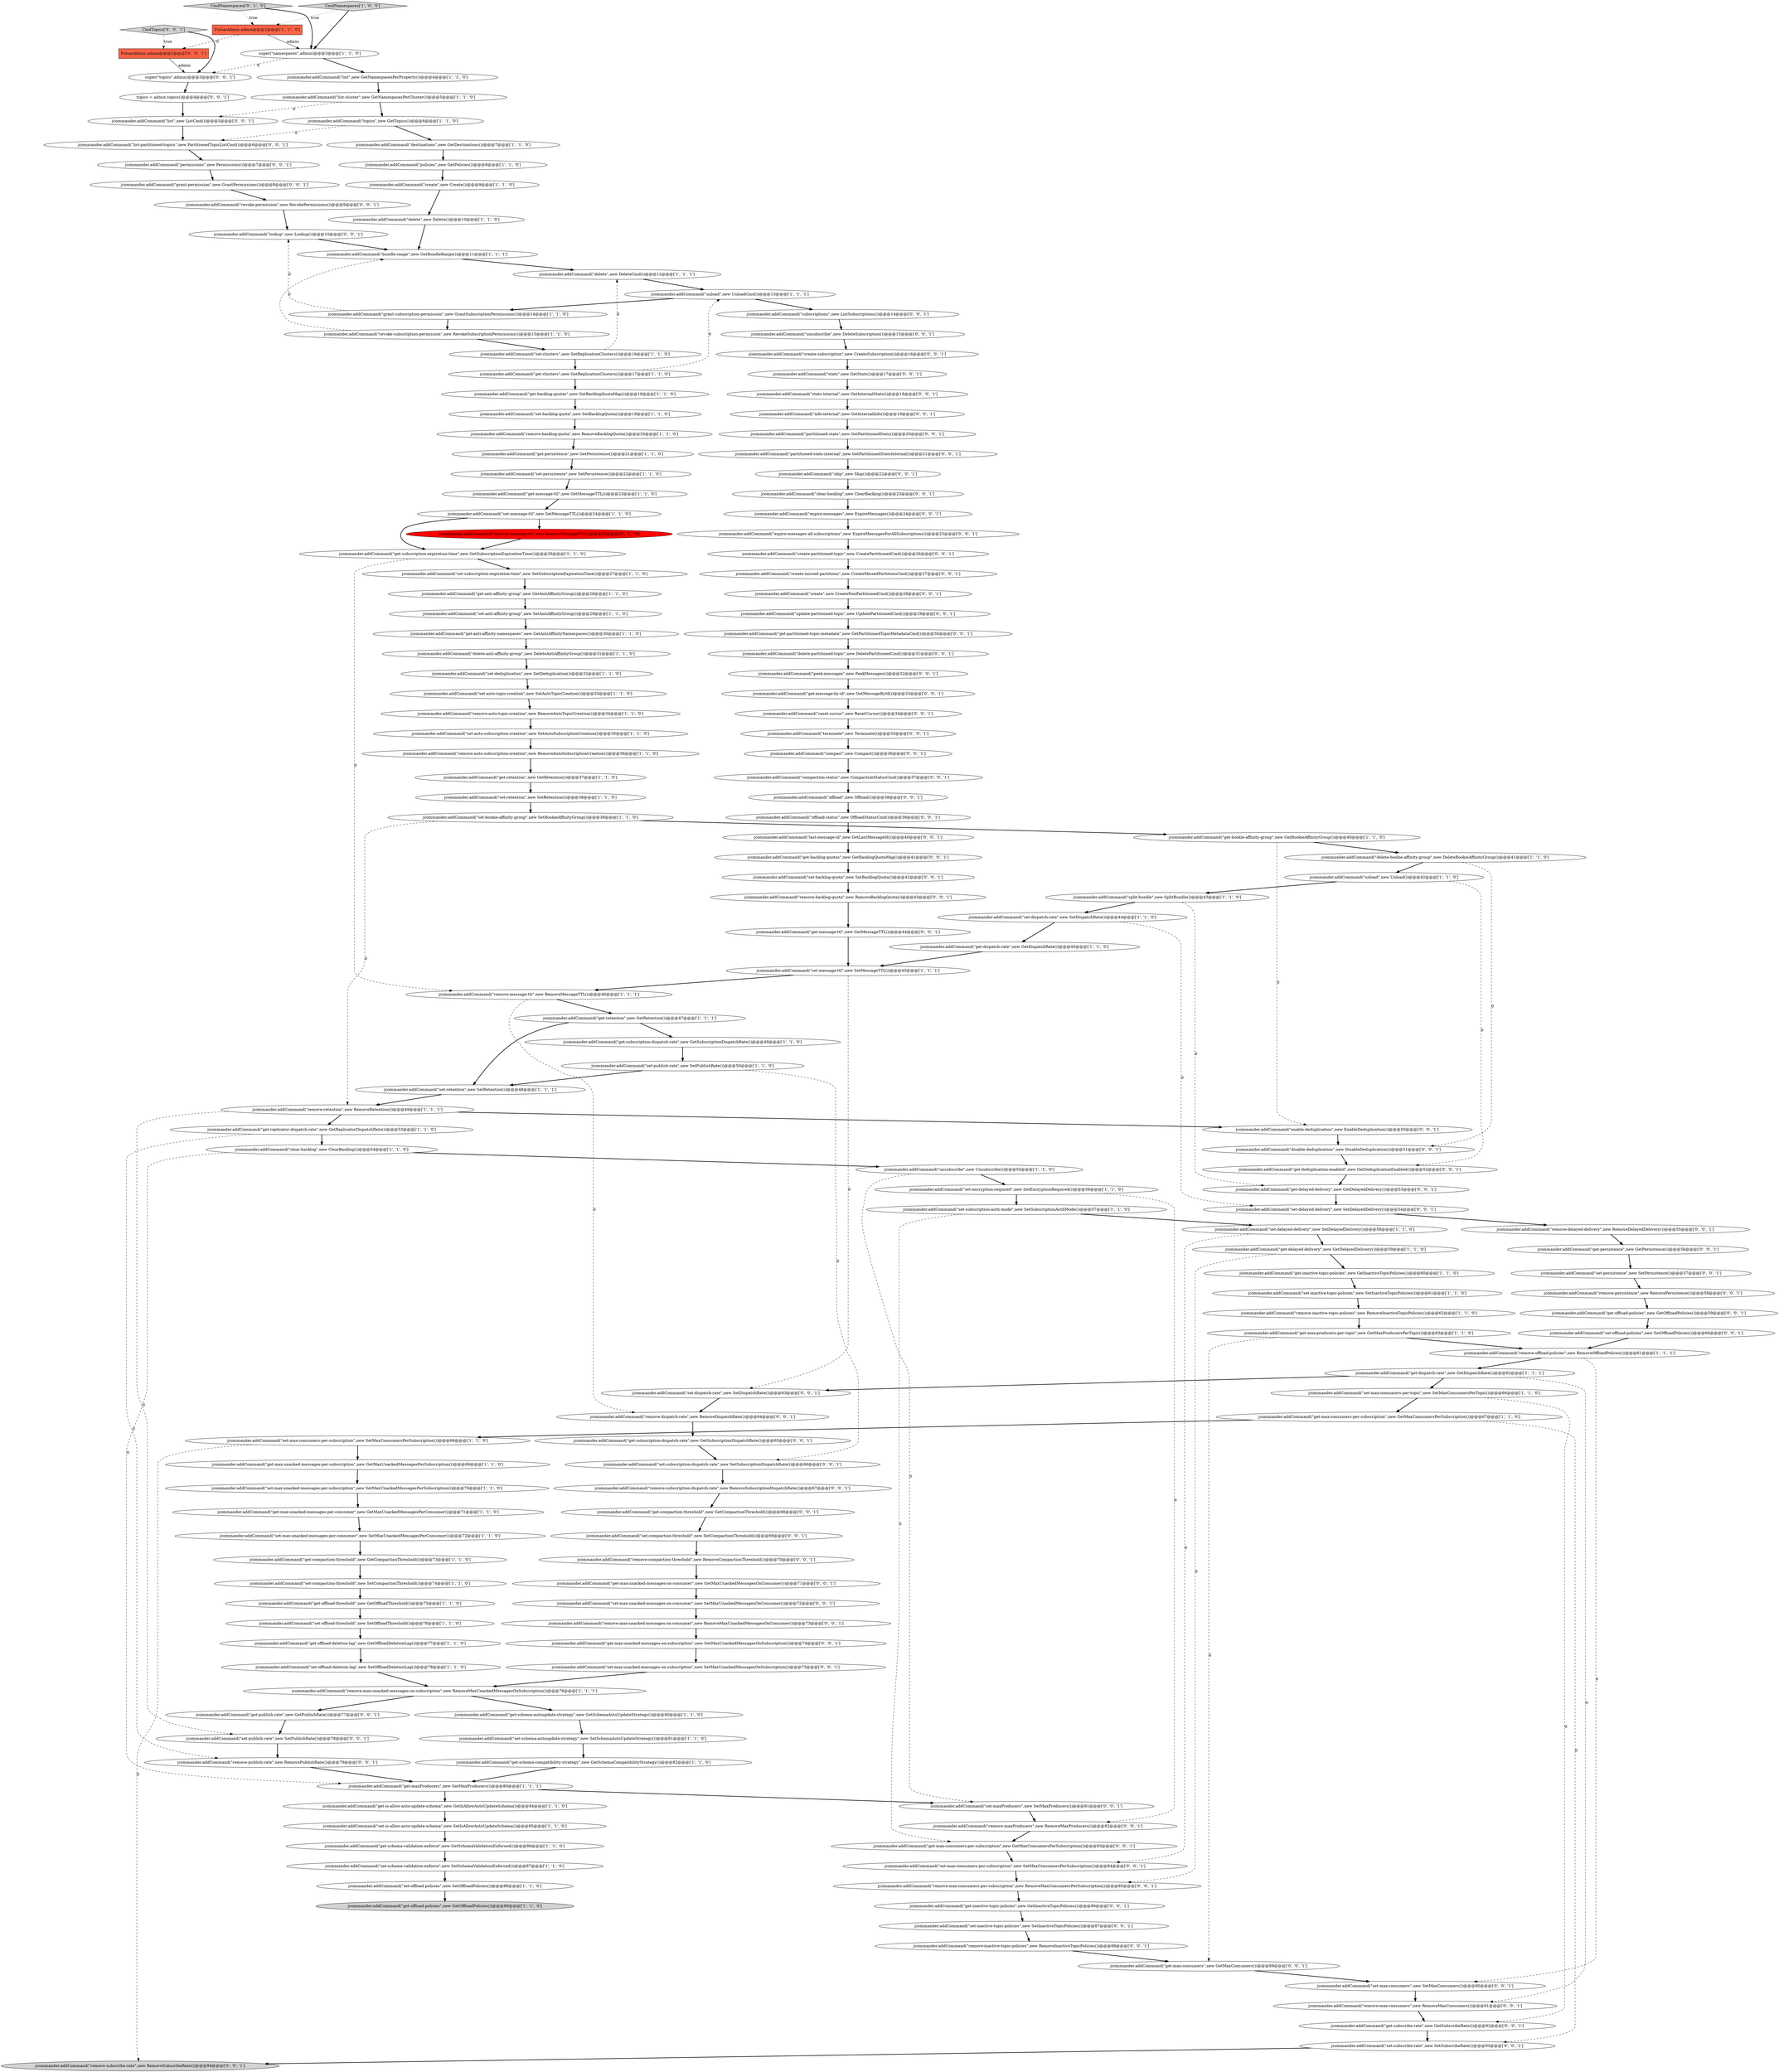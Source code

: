 digraph {
99 [style = filled, label = "topics = admin.topics()@@@4@@@['0', '0', '1']", fillcolor = white, shape = ellipse image = "AAA0AAABBB3BBB"];
75 [style = filled, label = "jcommander.addCommand(\"list-cluster\",new GetNamespacesPerCluster())@@@5@@@['1', '1', '0']", fillcolor = white, shape = ellipse image = "AAA0AAABBB1BBB"];
136 [style = filled, label = "PulsarAdmin admin@@@2@@@['0', '0', '1']", fillcolor = tomato, shape = box image = "AAA0AAABBB3BBB"];
27 [style = filled, label = "jcommander.addCommand(\"delete\",new Delete())@@@10@@@['1', '1', '0']", fillcolor = white, shape = ellipse image = "AAA0AAABBB1BBB"];
124 [style = filled, label = "super(\"topics\",admin)@@@3@@@['0', '0', '1']", fillcolor = white, shape = ellipse image = "AAA0AAABBB3BBB"];
156 [style = filled, label = "jcommander.addCommand(\"get-persistence\",new GetPersistence())@@@56@@@['0', '0', '1']", fillcolor = white, shape = ellipse image = "AAA0AAABBB3BBB"];
10 [style = filled, label = "jcommander.addCommand(\"clear-backlog\",new ClearBacklog())@@@54@@@['1', '1', '0']", fillcolor = white, shape = ellipse image = "AAA0AAABBB1BBB"];
161 [style = filled, label = "jcommander.addCommand(\"update-partitioned-topic\",new UpdatePartitionedCmd())@@@29@@@['0', '0', '1']", fillcolor = white, shape = ellipse image = "AAA0AAABBB3BBB"];
59 [style = filled, label = "jcommander.addCommand(\"bundle-range\",new GetBundleRange())@@@11@@@['1', '1', '1']", fillcolor = white, shape = ellipse image = "AAA0AAABBB1BBB"];
169 [style = filled, label = "jcommander.addCommand(\"remove-persistence\",new RemovePersistence())@@@58@@@['0', '0', '1']", fillcolor = white, shape = ellipse image = "AAA0AAABBB3BBB"];
74 [style = filled, label = "jcommander.addCommand(\"set-retention\",new SetRetention())@@@48@@@['1', '1', '1']", fillcolor = white, shape = ellipse image = "AAA0AAABBB1BBB"];
16 [style = filled, label = "jcommander.addCommand(\"set-backlog-quota\",new SetBacklogQuota())@@@19@@@['1', '1', '0']", fillcolor = white, shape = ellipse image = "AAA0AAABBB1BBB"];
22 [style = filled, label = "jcommander.addCommand(\"get-offload-deletion-lag\",new GetOffloadDeletionLag())@@@77@@@['1', '1', '0']", fillcolor = white, shape = ellipse image = "AAA0AAABBB1BBB"];
91 [style = filled, label = "jcommander.addCommand(\"remove-delayed-delivery\",new RemoveDelayedDelivery())@@@55@@@['0', '0', '1']", fillcolor = white, shape = ellipse image = "AAA0AAABBB3BBB"];
20 [style = filled, label = "jcommander.addCommand(\"get-delayed-delivery\",new GetDelayedDelivery())@@@59@@@['1', '1', '0']", fillcolor = white, shape = ellipse image = "AAA0AAABBB1BBB"];
13 [style = filled, label = "jcommander.addCommand(\"set-offload-policies\",new SetOffloadPolicies())@@@88@@@['1', '1', '0']", fillcolor = white, shape = ellipse image = "AAA0AAABBB1BBB"];
17 [style = filled, label = "jcommander.addCommand(\"get-anti-affinity-group\",new GetAntiAffinityGroup())@@@28@@@['1', '1', '0']", fillcolor = white, shape = ellipse image = "AAA0AAABBB1BBB"];
171 [style = filled, label = "jcommander.addCommand(\"remove-max-unacked-messages-on-consumer\",new RemoveMaxUnackedMessagesOnConsumer())@@@73@@@['0', '0', '1']", fillcolor = white, shape = ellipse image = "AAA0AAABBB3BBB"];
5 [style = filled, label = "jcommander.addCommand(\"delete-anti-affinity-group\",new DeleteAntiAffinityGroup())@@@31@@@['1', '1', '0']", fillcolor = white, shape = ellipse image = "AAA0AAABBB1BBB"];
117 [style = filled, label = "jcommander.addCommand(\"set-dispatch-rate\",new SetDispatchRate())@@@63@@@['0', '0', '1']", fillcolor = white, shape = ellipse image = "AAA0AAABBB3BBB"];
94 [style = filled, label = "jcommander.addCommand(\"remove-subscription-dispatch-rate\",new RemoveSubscriptionDispatchRate())@@@67@@@['0', '0', '1']", fillcolor = white, shape = ellipse image = "AAA0AAABBB3BBB"];
130 [style = filled, label = "jcommander.addCommand(\"get-publish-rate\",new GetPublishRate())@@@77@@@['0', '0', '1']", fillcolor = white, shape = ellipse image = "AAA0AAABBB3BBB"];
144 [style = filled, label = "jcommander.addCommand(\"skip\",new Skip())@@@22@@@['0', '0', '1']", fillcolor = white, shape = ellipse image = "AAA0AAABBB3BBB"];
50 [style = filled, label = "jcommander.addCommand(\"get-schema-validation-enforce\",new GetSchemaValidationEnforced())@@@86@@@['1', '1', '0']", fillcolor = white, shape = ellipse image = "AAA0AAABBB1BBB"];
28 [style = filled, label = "jcommander.addCommand(\"delete-bookie-affinity-group\",new DeleteBookieAffinityGroup())@@@41@@@['1', '1', '0']", fillcolor = white, shape = ellipse image = "AAA0AAABBB1BBB"];
104 [style = filled, label = "jcommander.addCommand(\"disable-deduplication\",new DisableDeduplication())@@@51@@@['0', '0', '1']", fillcolor = white, shape = ellipse image = "AAA0AAABBB3BBB"];
118 [style = filled, label = "jcommander.addCommand(\"set-max-unacked-messages-on-subscription\",new SetMaxUnackedMessagesOnSubscription())@@@75@@@['0', '0', '1']", fillcolor = white, shape = ellipse image = "AAA0AAABBB3BBB"];
60 [style = filled, label = "jcommander.addCommand(\"set-message-ttl\",new SetMessageTTL())@@@45@@@['1', '1', '1']", fillcolor = white, shape = ellipse image = "AAA0AAABBB1BBB"];
85 [style = filled, label = "jcommander.addCommand(\"set-encryption-required\",new SetEncryptionRequired())@@@56@@@['1', '1', '0']", fillcolor = white, shape = ellipse image = "AAA0AAABBB1BBB"];
47 [style = filled, label = "jcommander.addCommand(\"get-max-consumers-per-subscription\",new GetMaxConsumersPerSubscription())@@@67@@@['1', '1', '0']", fillcolor = white, shape = ellipse image = "AAA0AAABBB1BBB"];
56 [style = filled, label = "jcommander.addCommand(\"set-offload-deletion-lag\",new SetOffloadDeletionLag())@@@78@@@['1', '1', '0']", fillcolor = white, shape = ellipse image = "AAA0AAABBB1BBB"];
41 [style = filled, label = "jcommander.addCommand(\"get-retention\",new GetRetention())@@@37@@@['1', '1', '0']", fillcolor = white, shape = ellipse image = "AAA0AAABBB1BBB"];
39 [style = filled, label = "jcommander.addCommand(\"unsubscribe\",new Unsubscribe())@@@55@@@['1', '1', '0']", fillcolor = white, shape = ellipse image = "AAA0AAABBB1BBB"];
52 [style = filled, label = "jcommander.addCommand(\"get-is-allow-auto-update-schema\",new GetIsAllowAutoUpdateSchema())@@@84@@@['1', '1', '0']", fillcolor = white, shape = ellipse image = "AAA0AAABBB1BBB"];
83 [style = filled, label = "jcommander.addCommand(\"get-inactive-topic-policies\",new GetInactiveTopicPolicies())@@@60@@@['1', '1', '0']", fillcolor = white, shape = ellipse image = "AAA0AAABBB1BBB"];
46 [style = filled, label = "jcommander.addCommand(\"split-bundle\",new SplitBundle())@@@43@@@['1', '1', '0']", fillcolor = white, shape = ellipse image = "AAA0AAABBB1BBB"];
14 [style = filled, label = "jcommander.addCommand(\"get-replicator-dispatch-rate\",new GetReplicatorDispatchRate())@@@53@@@['1', '1', '0']", fillcolor = white, shape = ellipse image = "AAA0AAABBB1BBB"];
154 [style = filled, label = "jcommander.addCommand(\"partitioned-stats-internal\",new GetPartitionedStatsInternal())@@@21@@@['0', '0', '1']", fillcolor = white, shape = ellipse image = "AAA0AAABBB3BBB"];
44 [style = filled, label = "jcommander.addCommand(\"set-dispatch-rate\",new SetDispatchRate())@@@44@@@['1', '1', '0']", fillcolor = white, shape = ellipse image = "AAA0AAABBB1BBB"];
134 [style = filled, label = "jcommander.addCommand(\"get-max-unacked-messages-on-consumer\",new GetMaxUnackedMessagesOnConsumer())@@@71@@@['0', '0', '1']", fillcolor = white, shape = ellipse image = "AAA0AAABBB3BBB"];
97 [style = filled, label = "jcommander.addCommand(\"create-partitioned-topic\",new CreatePartitionedCmd())@@@26@@@['0', '0', '1']", fillcolor = white, shape = ellipse image = "AAA0AAABBB3BBB"];
147 [style = filled, label = "jcommander.addCommand(\"expire-messages-all-subscriptions\",new ExpireMessagesForAllSubscriptions())@@@25@@@['0', '0', '1']", fillcolor = white, shape = ellipse image = "AAA0AAABBB3BBB"];
108 [style = filled, label = "jcommander.addCommand(\"enable-deduplication\",new EnableDeduplication())@@@50@@@['0', '0', '1']", fillcolor = white, shape = ellipse image = "AAA0AAABBB3BBB"];
116 [style = filled, label = "jcommander.addCommand(\"terminate\",new Terminate())@@@35@@@['0', '0', '1']", fillcolor = white, shape = ellipse image = "AAA0AAABBB3BBB"];
34 [style = filled, label = "jcommander.addCommand(\"get-maxProducers\",new GetMaxProducers())@@@80@@@['1', '1', '1']", fillcolor = white, shape = ellipse image = "AAA0AAABBB1BBB"];
155 [style = filled, label = "jcommander.addCommand(\"info-internal\",new GetInternalInfo())@@@19@@@['0', '0', '1']", fillcolor = white, shape = ellipse image = "AAA0AAABBB3BBB"];
12 [style = filled, label = "jcommander.addCommand(\"get-max-unacked-messages-per-consumer\",new GetMaxUnackedMessagesPerConsumer())@@@71@@@['1', '1', '0']", fillcolor = white, shape = ellipse image = "AAA0AAABBB1BBB"];
0 [style = filled, label = "jcommander.addCommand(\"remove-inactive-topic-policies\",new RemoveInactiveTopicPolicies())@@@62@@@['1', '1', '0']", fillcolor = white, shape = ellipse image = "AAA0AAABBB1BBB"];
98 [style = filled, label = "jcommander.addCommand(\"remove-backlog-quota\",new RemoveBacklogQuota())@@@43@@@['0', '0', '1']", fillcolor = white, shape = ellipse image = "AAA0AAABBB3BBB"];
29 [style = filled, label = "jcommander.addCommand(\"set-message-ttl\",new SetMessageTTL())@@@24@@@['1', '1', '0']", fillcolor = white, shape = ellipse image = "AAA0AAABBB1BBB"];
40 [style = filled, label = "jcommander.addCommand(\"get-bookie-affinity-group\",new GetBookieAffinityGroup())@@@40@@@['1', '1', '0']", fillcolor = white, shape = ellipse image = "AAA0AAABBB1BBB"];
115 [style = filled, label = "jcommander.addCommand(\"clear-backlog\",new ClearBacklog())@@@23@@@['0', '0', '1']", fillcolor = white, shape = ellipse image = "AAA0AAABBB3BBB"];
76 [style = filled, label = "jcommander.addCommand(\"remove-message-ttl\",new RemoveMessageTTL())@@@46@@@['1', '1', '1']", fillcolor = white, shape = ellipse image = "AAA0AAABBB1BBB"];
3 [style = filled, label = "jcommander.addCommand(\"get-offload-threshold\",new GetOffloadThreshold())@@@75@@@['1', '1', '0']", fillcolor = white, shape = ellipse image = "AAA0AAABBB1BBB"];
138 [style = filled, label = "jcommander.addCommand(\"get-max-consumers-per-subscription\",new GetMaxConsumersPerSubscription())@@@83@@@['0', '0', '1']", fillcolor = white, shape = ellipse image = "AAA0AAABBB3BBB"];
33 [style = filled, label = "jcommander.addCommand(\"set-max-consumers-per-topic\",new SetMaxConsumersPerTopic())@@@66@@@['1', '1', '0']", fillcolor = white, shape = ellipse image = "AAA0AAABBB1BBB"];
114 [style = filled, label = "jcommander.addCommand(\"get-partitioned-topic-metadata\",new GetPartitionedTopicMetadataCmd())@@@30@@@['0', '0', '1']", fillcolor = white, shape = ellipse image = "AAA0AAABBB3BBB"];
159 [style = filled, label = "jcommander.addCommand(\"stats\",new GetStats())@@@17@@@['0', '0', '1']", fillcolor = white, shape = ellipse image = "AAA0AAABBB3BBB"];
103 [style = filled, label = "jcommander.addCommand(\"stats-internal\",new GetInternalStats())@@@18@@@['0', '0', '1']", fillcolor = white, shape = ellipse image = "AAA0AAABBB3BBB"];
132 [style = filled, label = "jcommander.addCommand(\"set-max-unacked-messages-on-consumer\",new SetMaxUnackedMessagesOnConsumer())@@@72@@@['0', '0', '1']", fillcolor = white, shape = ellipse image = "AAA0AAABBB3BBB"];
142 [style = filled, label = "jcommander.addCommand(\"get-offload-policies\",new GetOffloadPolicies())@@@59@@@['0', '0', '1']", fillcolor = white, shape = ellipse image = "AAA0AAABBB3BBB"];
139 [style = filled, label = "jcommander.addCommand(\"get-deduplication-enabled\",new GetDeduplicationEnabled())@@@52@@@['0', '0', '1']", fillcolor = white, shape = ellipse image = "AAA0AAABBB3BBB"];
73 [style = filled, label = "jcommander.addCommand(\"get-dispatch-rate\",new GetDispatchRate())@@@62@@@['1', '1', '1']", fillcolor = white, shape = ellipse image = "AAA0AAABBB1BBB"];
57 [style = filled, label = "jcommander.addCommand(\"set-is-allow-auto-update-schema\",new SetIsAllowAutoUpdateSchema())@@@85@@@['1', '1', '0']", fillcolor = white, shape = ellipse image = "AAA0AAABBB1BBB"];
21 [style = filled, label = "jcommander.addCommand(\"unload\",new UnloadCmd())@@@13@@@['1', '1', '1']", fillcolor = white, shape = ellipse image = "AAA0AAABBB1BBB"];
82 [style = filled, label = "jcommander.addCommand(\"get-max-producers-per-topic\",new GetMaxProducersPerTopic())@@@63@@@['1', '1', '0']", fillcolor = white, shape = ellipse image = "AAA0AAABBB1BBB"];
69 [style = filled, label = "jcommander.addCommand(\"set-deduplication\",new SetDeduplication())@@@32@@@['1', '1', '0']", fillcolor = white, shape = ellipse image = "AAA0AAABBB1BBB"];
71 [style = filled, label = "jcommander.addCommand(\"set-inactive-topic-policies\",new SetInactiveTopicPolicies())@@@61@@@['1', '1', '0']", fillcolor = white, shape = ellipse image = "AAA0AAABBB1BBB"];
32 [style = filled, label = "jcommander.addCommand(\"get-persistence\",new GetPersistence())@@@21@@@['1', '1', '0']", fillcolor = white, shape = ellipse image = "AAA0AAABBB1BBB"];
51 [style = filled, label = "jcommander.addCommand(\"set-publish-rate\",new SetPublishRate())@@@50@@@['1', '1', '0']", fillcolor = white, shape = ellipse image = "AAA0AAABBB1BBB"];
80 [style = filled, label = "jcommander.addCommand(\"set-retention\",new SetRetention())@@@38@@@['1', '1', '0']", fillcolor = white, shape = ellipse image = "AAA0AAABBB1BBB"];
54 [style = filled, label = "jcommander.addCommand(\"revoke-subscription-permission\",new RevokeSubscriptionPermissions())@@@15@@@['1', '1', '0']", fillcolor = white, shape = ellipse image = "AAA0AAABBB1BBB"];
87 [style = filled, label = "jcommander.addCommand(\"set-compaction-threshold\",new SetCompactionThreshold())@@@74@@@['1', '1', '0']", fillcolor = white, shape = ellipse image = "AAA0AAABBB1BBB"];
92 [style = filled, label = "jcommander.addCommand(\"set-offload-policies\",new SetOffloadPolicies())@@@60@@@['0', '0', '1']", fillcolor = white, shape = ellipse image = "AAA0AAABBB3BBB"];
93 [style = filled, label = "jcommander.addCommand(\"partitioned-stats\",new GetPartitionedStats())@@@20@@@['0', '0', '1']", fillcolor = white, shape = ellipse image = "AAA0AAABBB3BBB"];
111 [style = filled, label = "jcommander.addCommand(\"remove-publish-rate\",new RemovePublishRate())@@@79@@@['0', '0', '1']", fillcolor = white, shape = ellipse image = "AAA0AAABBB3BBB"];
143 [style = filled, label = "jcommander.addCommand(\"set-inactive-topic-policies\",new SetInactiveTopicPolicies())@@@87@@@['0', '0', '1']", fillcolor = white, shape = ellipse image = "AAA0AAABBB3BBB"];
6 [style = filled, label = "jcommander.addCommand(\"set-schema-autoupdate-strategy\",new SetSchemaAutoUpdateStrategy())@@@81@@@['1', '1', '0']", fillcolor = white, shape = ellipse image = "AAA0AAABBB1BBB"];
133 [style = filled, label = "jcommander.addCommand(\"create-subscription\",new CreateSubscription())@@@16@@@['0', '0', '1']", fillcolor = white, shape = ellipse image = "AAA0AAABBB3BBB"];
107 [style = filled, label = "jcommander.addCommand(\"create\",new CreateNonPartitionedCmd())@@@28@@@['0', '0', '1']", fillcolor = white, shape = ellipse image = "AAA0AAABBB3BBB"];
158 [style = filled, label = "jcommander.addCommand(\"get-max-unacked-messages-on-subscription\",new GetMaxUnackedMessagesOnSubscription())@@@74@@@['0', '0', '1']", fillcolor = white, shape = ellipse image = "AAA0AAABBB3BBB"];
58 [style = filled, label = "jcommander.addCommand(\"policies\",new GetPolicies())@@@8@@@['1', '1', '0']", fillcolor = white, shape = ellipse image = "AAA0AAABBB1BBB"];
2 [style = filled, label = "jcommander.addCommand(\"delete\",new DeleteCmd())@@@12@@@['1', '1', '1']", fillcolor = white, shape = ellipse image = "AAA0AAABBB1BBB"];
88 [style = filled, label = "jcommander.addCommand(\"remove-message-ttl\",new RemoveMessageTTL())@@@25@@@['0', '1', '0']", fillcolor = red, shape = ellipse image = "AAA1AAABBB2BBB"];
30 [style = filled, label = "jcommander.addCommand(\"get-dispatch-rate\",new GetDispatchRate())@@@45@@@['1', '1', '0']", fillcolor = white, shape = ellipse image = "AAA0AAABBB1BBB"];
95 [style = filled, label = "jcommander.addCommand(\"set-backlog-quota\",new SetBacklogQuota())@@@42@@@['0', '0', '1']", fillcolor = white, shape = ellipse image = "AAA0AAABBB3BBB"];
140 [style = filled, label = "jcommander.addCommand(\"revoke-permission\",new RevokePermissions())@@@9@@@['0', '0', '1']", fillcolor = white, shape = ellipse image = "AAA0AAABBB3BBB"];
4 [style = filled, label = "jcommander.addCommand(\"get-offload-policies\",new GetOffloadPolicies())@@@89@@@['1', '1', '0']", fillcolor = lightgray, shape = ellipse image = "AAA0AAABBB1BBB"];
70 [style = filled, label = "jcommander.addCommand(\"set-auto-subscription-creation\",new SetAutoSubscriptionCreation())@@@35@@@['1', '1', '0']", fillcolor = white, shape = ellipse image = "AAA0AAABBB1BBB"];
1 [style = filled, label = "jcommander.addCommand(\"remove-max-unacked-messages-on-subscription\",new RemoveMaxUnackedMessagesOnSubscription())@@@76@@@['1', '1', '1']", fillcolor = white, shape = ellipse image = "AAA0AAABBB1BBB"];
146 [style = filled, label = "jcommander.addCommand(\"set-publish-rate\",new SetPublishRate())@@@78@@@['0', '0', '1']", fillcolor = white, shape = ellipse image = "AAA0AAABBB3BBB"];
102 [style = filled, label = "jcommander.addCommand(\"get-message-ttl\",new GetMessageTTL())@@@44@@@['0', '0', '1']", fillcolor = white, shape = ellipse image = "AAA0AAABBB3BBB"];
106 [style = filled, label = "jcommander.addCommand(\"unsubscribe\",new DeleteSubscription())@@@15@@@['0', '0', '1']", fillcolor = white, shape = ellipse image = "AAA0AAABBB3BBB"];
72 [style = filled, label = "jcommander.addCommand(\"remove-offload-policies\",new RemoveOffloadPolicies())@@@61@@@['1', '1', '1']", fillcolor = white, shape = ellipse image = "AAA0AAABBB1BBB"];
86 [style = filled, label = "jcommander.addCommand(\"topics\",new GetTopics())@@@6@@@['1', '1', '0']", fillcolor = white, shape = ellipse image = "AAA0AAABBB1BBB"];
64 [style = filled, label = "jcommander.addCommand(\"set-persistence\",new SetPersistence())@@@22@@@['1', '1', '0']", fillcolor = white, shape = ellipse image = "AAA0AAABBB1BBB"];
19 [style = filled, label = "jcommander.addCommand(\"set-subscription-auth-mode\",new SetSubscriptionAuthMode())@@@57@@@['1', '1', '0']", fillcolor = white, shape = ellipse image = "AAA0AAABBB1BBB"];
128 [style = filled, label = "jcommander.addCommand(\"create-missed-partitions\",new CreateMissedPartitionsCmd())@@@27@@@['0', '0', '1']", fillcolor = white, shape = ellipse image = "AAA0AAABBB3BBB"];
170 [style = filled, label = "jcommander.addCommand(\"get-compaction-threshold\",new GetCompactionThreshold())@@@68@@@['0', '0', '1']", fillcolor = white, shape = ellipse image = "AAA0AAABBB3BBB"];
157 [style = filled, label = "jcommander.addCommand(\"set-max-consumers\",new SetMaxConsumers())@@@90@@@['0', '0', '1']", fillcolor = white, shape = ellipse image = "AAA0AAABBB3BBB"];
77 [style = filled, label = "jcommander.addCommand(\"set-max-unacked-messages-per-subscription\",new SetMaxUnackedMessagesPerSubscription())@@@70@@@['1', '1', '0']", fillcolor = white, shape = ellipse image = "AAA0AAABBB1BBB"];
84 [style = filled, label = "jcommander.addCommand(\"set-anti-affinity-group\",new SetAntiAffinityGroup())@@@29@@@['1', '1', '0']", fillcolor = white, shape = ellipse image = "AAA0AAABBB1BBB"];
110 [style = filled, label = "jcommander.addCommand(\"peek-messages\",new PeekMessages())@@@32@@@['0', '0', '1']", fillcolor = white, shape = ellipse image = "AAA0AAABBB3BBB"];
119 [style = filled, label = "jcommander.addCommand(\"remove-maxProducers\",new RemoveMaxProducers())@@@82@@@['0', '0', '1']", fillcolor = white, shape = ellipse image = "AAA0AAABBB3BBB"];
129 [style = filled, label = "jcommander.addCommand(\"remove-compaction-threshold\",new RemoveCompactionThreshold())@@@70@@@['0', '0', '1']", fillcolor = white, shape = ellipse image = "AAA0AAABBB3BBB"];
151 [style = filled, label = "jcommander.addCommand(\"set-delayed-delivery\",new SetDelayedDelivery())@@@54@@@['0', '0', '1']", fillcolor = white, shape = ellipse image = "AAA0AAABBB3BBB"];
90 [style = filled, label = "jcommander.addCommand(\"get-message-by-id\",new GetMessageById())@@@33@@@['0', '0', '1']", fillcolor = white, shape = ellipse image = "AAA0AAABBB3BBB"];
113 [style = filled, label = "jcommander.addCommand(\"set-compaction-threshold\",new SetCompactionThreshold())@@@69@@@['0', '0', '1']", fillcolor = white, shape = ellipse image = "AAA0AAABBB3BBB"];
164 [style = filled, label = "jcommander.addCommand(\"set-subscribe-rate\",new SetSubscribeRate())@@@93@@@['0', '0', '1']", fillcolor = white, shape = ellipse image = "AAA0AAABBB3BBB"];
149 [style = filled, label = "jcommander.addCommand(\"offload\",new Offload())@@@38@@@['0', '0', '1']", fillcolor = white, shape = ellipse image = "AAA0AAABBB3BBB"];
145 [style = filled, label = "jcommander.addCommand(\"compact\",new Compact())@@@36@@@['0', '0', '1']", fillcolor = white, shape = ellipse image = "AAA0AAABBB3BBB"];
125 [style = filled, label = "jcommander.addCommand(\"get-subscribe-rate\",new GetSubscribeRate())@@@92@@@['0', '0', '1']", fillcolor = white, shape = ellipse image = "AAA0AAABBB3BBB"];
24 [style = filled, label = "jcommander.addCommand(\"create\",new Create())@@@9@@@['1', '1', '0']", fillcolor = white, shape = ellipse image = "AAA0AAABBB1BBB"];
36 [style = filled, label = "jcommander.addCommand(\"set-offload-threshold\",new SetOffloadThreshold())@@@76@@@['1', '1', '0']", fillcolor = white, shape = ellipse image = "AAA0AAABBB1BBB"];
18 [style = filled, label = "jcommander.addCommand(\"remove-auto-subscription-creation\",new RemoveAutoSubscriptionCreation())@@@36@@@['1', '1', '0']", fillcolor = white, shape = ellipse image = "AAA0AAABBB1BBB"];
62 [style = filled, label = "PulsarAdmin admin@@@2@@@['1', '1', '0']", fillcolor = tomato, shape = box image = "AAA0AAABBB1BBB"];
78 [style = filled, label = "jcommander.addCommand(\"set-bookie-affinity-group\",new SetBookieAffinityGroup())@@@39@@@['1', '1', '0']", fillcolor = white, shape = ellipse image = "AAA0AAABBB1BBB"];
63 [style = filled, label = "jcommander.addCommand(\"get-clusters\",new GetReplicationClusters())@@@17@@@['1', '1', '0']", fillcolor = white, shape = ellipse image = "AAA0AAABBB1BBB"];
81 [style = filled, label = "jcommander.addCommand(\"set-delayed-delivery\",new SetDelayedDelivery())@@@58@@@['1', '1', '0']", fillcolor = white, shape = ellipse image = "AAA0AAABBB1BBB"];
66 [style = filled, label = "jcommander.addCommand(\"remove-auto-topic-creation\",new RemoveAutoTopicCreation())@@@34@@@['1', '1', '0']", fillcolor = white, shape = ellipse image = "AAA0AAABBB1BBB"];
135 [style = filled, label = "jcommander.addCommand(\"grant-permission\",new GrantPermissions())@@@8@@@['0', '0', '1']", fillcolor = white, shape = ellipse image = "AAA0AAABBB3BBB"];
68 [style = filled, label = "jcommander.addCommand(\"set-clusters\",new SetReplicationClusters())@@@16@@@['1', '1', '0']", fillcolor = white, shape = ellipse image = "AAA0AAABBB1BBB"];
150 [style = filled, label = "jcommander.addCommand(\"set-maxProducers\",new SetMaxProducers())@@@81@@@['0', '0', '1']", fillcolor = white, shape = ellipse image = "AAA0AAABBB3BBB"];
112 [style = filled, label = "jcommander.addCommand(\"permissions\",new Permissions())@@@7@@@['0', '0', '1']", fillcolor = white, shape = ellipse image = "AAA0AAABBB3BBB"];
148 [style = filled, label = "jcommander.addCommand(\"get-backlog-quotas\",new GetBacklogQuotaMap())@@@41@@@['0', '0', '1']", fillcolor = white, shape = ellipse image = "AAA0AAABBB3BBB"];
96 [style = filled, label = "jcommander.addCommand(\"remove-inactive-topic-policies\",new RemoveInactiveTopicPolicies())@@@88@@@['0', '0', '1']", fillcolor = white, shape = ellipse image = "AAA0AAABBB3BBB"];
42 [style = filled, label = "jcommander.addCommand(\"set-auto-topic-creation\",new SetAutoTopicCreation())@@@33@@@['1', '1', '0']", fillcolor = white, shape = ellipse image = "AAA0AAABBB1BBB"];
26 [style = filled, label = "jcommander.addCommand(\"grant-subscription-permission\",new GrantSubscriptionPermissions())@@@14@@@['1', '1', '0']", fillcolor = white, shape = ellipse image = "AAA0AAABBB1BBB"];
101 [style = filled, label = "jcommander.addCommand(\"offload-status\",new OffloadStatusCmd())@@@39@@@['0', '0', '1']", fillcolor = white, shape = ellipse image = "AAA0AAABBB3BBB"];
160 [style = filled, label = "jcommander.addCommand(\"get-max-consumers\",new GetMaxConsumers())@@@89@@@['0', '0', '1']", fillcolor = white, shape = ellipse image = "AAA0AAABBB3BBB"];
163 [style = filled, label = "jcommander.addCommand(\"remove-max-consumers\",new RemoveMaxConsumers())@@@91@@@['0', '0', '1']", fillcolor = white, shape = ellipse image = "AAA0AAABBB3BBB"];
137 [style = filled, label = "jcommander.addCommand(\"compaction-status\",new CompactionStatusCmd())@@@37@@@['0', '0', '1']", fillcolor = white, shape = ellipse image = "AAA0AAABBB3BBB"];
109 [style = filled, label = "jcommander.addCommand(\"set-max-consumers-per-subscription\",new SetMaxConsumersPerSubscription())@@@84@@@['0', '0', '1']", fillcolor = white, shape = ellipse image = "AAA0AAABBB3BBB"];
65 [style = filled, label = "jcommander.addCommand(\"destinations\",new GetDestinations())@@@7@@@['1', '1', '0']", fillcolor = white, shape = ellipse image = "AAA0AAABBB1BBB"];
23 [style = filled, label = "jcommander.addCommand(\"get-schema-autoupdate-strategy\",new GetSchemaAutoUpdateStrategy())@@@80@@@['1', '1', '0']", fillcolor = white, shape = ellipse image = "AAA0AAABBB1BBB"];
126 [style = filled, label = "jcommander.addCommand(\"last-message-id\",new GetLastMessageId())@@@40@@@['0', '0', '1']", fillcolor = white, shape = ellipse image = "AAA0AAABBB3BBB"];
166 [style = filled, label = "jcommander.addCommand(\"subscriptions\",new ListSubscriptions())@@@14@@@['0', '0', '1']", fillcolor = white, shape = ellipse image = "AAA0AAABBB3BBB"];
8 [style = filled, label = "jcommander.addCommand(\"set-max-consumers-per-subscription\",new SetMaxConsumersPerSubscription())@@@68@@@['1', '1', '0']", fillcolor = white, shape = ellipse image = "AAA0AAABBB1BBB"];
9 [style = filled, label = "jcommander.addCommand(\"get-message-ttl\",new GetMessageTTL())@@@23@@@['1', '1', '0']", fillcolor = white, shape = ellipse image = "AAA0AAABBB1BBB"];
55 [style = filled, label = "jcommander.addCommand(\"set-max-unacked-messages-per-consumer\",new SetMaxUnackedMessagesPerConsumer())@@@72@@@['1', '1', '0']", fillcolor = white, shape = ellipse image = "AAA0AAABBB1BBB"];
127 [style = filled, label = "jcommander.addCommand(\"set-persistence\",new SetPersistence())@@@57@@@['0', '0', '1']", fillcolor = white, shape = ellipse image = "AAA0AAABBB3BBB"];
25 [style = filled, label = "jcommander.addCommand(\"get-backlog-quotas\",new GetBacklogQuotaMap())@@@18@@@['1', '1', '0']", fillcolor = white, shape = ellipse image = "AAA0AAABBB1BBB"];
49 [style = filled, label = "jcommander.addCommand(\"get-max-unacked-messages-per-subscription\",new GetMaxUnackedMessagesPerSubscription())@@@69@@@['1', '1', '0']", fillcolor = white, shape = ellipse image = "AAA0AAABBB1BBB"];
165 [style = filled, label = "jcommander.addCommand(\"get-inactive-topic-policies\",new GetInactiveTopicPolicies())@@@86@@@['0', '0', '1']", fillcolor = white, shape = ellipse image = "AAA0AAABBB3BBB"];
167 [style = filled, label = "jcommander.addCommand(\"expire-messages\",new ExpireMessages())@@@24@@@['0', '0', '1']", fillcolor = white, shape = ellipse image = "AAA0AAABBB3BBB"];
79 [style = filled, label = "jcommander.addCommand(\"remove-retention\",new RemoveRetention())@@@49@@@['1', '1', '1']", fillcolor = white, shape = ellipse image = "AAA0AAABBB1BBB"];
123 [style = filled, label = "jcommander.addCommand(\"set-subscription-dispatch-rate\",new SetSubscriptionDispatchRate())@@@66@@@['0', '0', '1']", fillcolor = white, shape = ellipse image = "AAA0AAABBB3BBB"];
162 [style = filled, label = "jcommander.addCommand(\"delete-partitioned-topic\",new DeletePartitionedCmd())@@@31@@@['0', '0', '1']", fillcolor = white, shape = ellipse image = "AAA0AAABBB3BBB"];
153 [style = filled, label = "jcommander.addCommand(\"lookup\",new Lookup())@@@10@@@['0', '0', '1']", fillcolor = white, shape = ellipse image = "AAA0AAABBB3BBB"];
61 [style = filled, label = "jcommander.addCommand(\"get-subscription-expiration-time\",new GetSubscriptionExpirationTime())@@@26@@@['1', '1', '0']", fillcolor = white, shape = ellipse image = "AAA0AAABBB1BBB"];
48 [style = filled, label = "jcommander.addCommand(\"get-retention\",new GetRetention())@@@47@@@['1', '1', '1']", fillcolor = white, shape = ellipse image = "AAA0AAABBB1BBB"];
105 [style = filled, label = "jcommander.addCommand(\"remove-max-consumers-per-subscription\",new RemoveMaxConsumersPerSubscription())@@@85@@@['0', '0', '1']", fillcolor = white, shape = ellipse image = "AAA0AAABBB3BBB"];
141 [style = filled, label = "jcommander.addCommand(\"reset-cursor\",new ResetCursor())@@@34@@@['0', '0', '1']", fillcolor = white, shape = ellipse image = "AAA0AAABBB3BBB"];
37 [style = filled, label = "jcommander.addCommand(\"get-subscription-dispatch-rate\",new GetSubscriptionDispatchRate())@@@49@@@['1', '1', '0']", fillcolor = white, shape = ellipse image = "AAA0AAABBB1BBB"];
43 [style = filled, label = "jcommander.addCommand(\"list\",new GetNamespacesPerProperty())@@@4@@@['1', '1', '0']", fillcolor = white, shape = ellipse image = "AAA0AAABBB1BBB"];
120 [style = filled, label = "jcommander.addCommand(\"get-delayed-delivery\",new GetDelayedDelivery())@@@53@@@['0', '0', '1']", fillcolor = white, shape = ellipse image = "AAA0AAABBB3BBB"];
131 [style = filled, label = "jcommander.addCommand(\"remove-subscribe-rate\",new RemoveSubscribeRate())@@@94@@@['0', '0', '1']", fillcolor = lightgray, shape = ellipse image = "AAA0AAABBB3BBB"];
89 [style = filled, label = "CmdNamespaces['0', '1', '0']", fillcolor = lightgray, shape = diamond image = "AAA0AAABBB2BBB"];
31 [style = filled, label = "jcommander.addCommand(\"unload\",new Unload())@@@42@@@['1', '1', '0']", fillcolor = white, shape = ellipse image = "AAA0AAABBB1BBB"];
15 [style = filled, label = "super(\"namespaces\",admin)@@@3@@@['1', '1', '0']", fillcolor = white, shape = ellipse image = "AAA0AAABBB1BBB"];
35 [style = filled, label = "jcommander.addCommand(\"set-subscription-expiration-time\",new SetSubscriptionExpirationTime())@@@27@@@['1', '1', '0']", fillcolor = white, shape = ellipse image = "AAA0AAABBB1BBB"];
121 [style = filled, label = "jcommander.addCommand(\"list-partitioned-topics\",new PartitionedTopicListCmd())@@@6@@@['0', '0', '1']", fillcolor = white, shape = ellipse image = "AAA0AAABBB3BBB"];
53 [style = filled, label = "jcommander.addCommand(\"get-anti-affinity-namespaces\",new GetAntiAffinityNamespaces())@@@30@@@['1', '1', '0']", fillcolor = white, shape = ellipse image = "AAA0AAABBB1BBB"];
67 [style = filled, label = "jcommander.addCommand(\"get-schema-compatibility-strategy\",new GetSchemaCompatibilityStrategy())@@@82@@@['1', '1', '0']", fillcolor = white, shape = ellipse image = "AAA0AAABBB1BBB"];
122 [style = filled, label = "jcommander.addCommand(\"remove-dispatch-rate\",new RemoveDispatchRate())@@@64@@@['0', '0', '1']", fillcolor = white, shape = ellipse image = "AAA0AAABBB3BBB"];
45 [style = filled, label = "CmdNamespaces['1', '0', '0']", fillcolor = lightgray, shape = diamond image = "AAA0AAABBB1BBB"];
11 [style = filled, label = "jcommander.addCommand(\"remove-backlog-quota\",new RemoveBacklogQuota())@@@20@@@['1', '1', '0']", fillcolor = white, shape = ellipse image = "AAA0AAABBB1BBB"];
38 [style = filled, label = "jcommander.addCommand(\"get-compaction-threshold\",new GetCompactionThreshold())@@@73@@@['1', '1', '0']", fillcolor = white, shape = ellipse image = "AAA0AAABBB1BBB"];
168 [style = filled, label = "jcommander.addCommand(\"list\",new ListCmd())@@@5@@@['0', '0', '1']", fillcolor = white, shape = ellipse image = "AAA0AAABBB3BBB"];
100 [style = filled, label = "jcommander.addCommand(\"get-subscription-dispatch-rate\",new GetSubscriptionDispatchRate())@@@65@@@['0', '0', '1']", fillcolor = white, shape = ellipse image = "AAA0AAABBB3BBB"];
7 [style = filled, label = "jcommander.addCommand(\"set-schema-validation-enforce\",new SetSchemaValidationEnforced())@@@87@@@['1', '1', '0']", fillcolor = white, shape = ellipse image = "AAA0AAABBB1BBB"];
152 [style = filled, label = "CmdTopics['0', '0', '1']", fillcolor = lightgray, shape = diamond image = "AAA0AAABBB3BBB"];
60->117 [style = dashed, label="0"];
79->108 [style = bold, label=""];
51->74 [style = bold, label=""];
114->162 [style = bold, label=""];
119->138 [style = bold, label=""];
56->1 [style = bold, label=""];
168->121 [style = bold, label=""];
10->34 [style = dashed, label="0"];
54->68 [style = bold, label=""];
61->76 [style = dashed, label="0"];
91->156 [style = bold, label=""];
104->139 [style = bold, label=""];
171->158 [style = bold, label=""];
77->12 [style = bold, label=""];
89->62 [style = dotted, label="true"];
78->79 [style = dashed, label="0"];
142->92 [style = bold, label=""];
33->125 [style = dashed, label="0"];
62->136 [style = dashed, label="0"];
1->23 [style = bold, label=""];
128->107 [style = bold, label=""];
69->42 [style = bold, label=""];
144->115 [style = bold, label=""];
81->20 [style = bold, label=""];
21->26 [style = bold, label=""];
3->36 [style = bold, label=""];
10->39 [style = bold, label=""];
41->80 [style = bold, label=""];
126->148 [style = bold, label=""];
31->139 [style = dashed, label="0"];
166->106 [style = bold, label=""];
72->73 [style = bold, label=""];
116->145 [style = bold, label=""];
149->101 [style = bold, label=""];
117->122 [style = bold, label=""];
97->128 [style = bold, label=""];
129->134 [style = bold, label=""];
31->46 [style = bold, label=""];
9->29 [style = bold, label=""];
156->127 [style = bold, label=""];
51->123 [style = dashed, label="0"];
79->146 [style = dashed, label="0"];
24->27 [style = bold, label=""];
72->157 [style = dashed, label="0"];
15->124 [style = dashed, label="0"];
146->111 [style = bold, label=""];
93->154 [style = bold, label=""];
62->15 [style = solid, label="admin"];
64->9 [style = bold, label=""];
48->37 [style = bold, label=""];
85->19 [style = bold, label=""];
95->98 [style = bold, label=""];
48->74 [style = bold, label=""];
106->133 [style = bold, label=""];
12->55 [style = bold, label=""];
34->52 [style = bold, label=""];
76->48 [style = bold, label=""];
80->78 [style = bold, label=""];
82->72 [style = bold, label=""];
14->10 [style = bold, label=""];
133->159 [style = bold, label=""];
55->38 [style = bold, label=""];
78->40 [style = bold, label=""];
74->79 [style = bold, label=""];
38->87 [style = bold, label=""];
169->142 [style = bold, label=""];
44->151 [style = dashed, label="0"];
143->96 [style = bold, label=""];
73->117 [style = bold, label=""];
99->168 [style = bold, label=""];
39->85 [style = bold, label=""];
152->136 [style = dotted, label="true"];
27->59 [style = bold, label=""];
33->47 [style = bold, label=""];
81->109 [style = dashed, label="0"];
2->21 [style = bold, label=""];
164->131 [style = bold, label=""];
49->77 [style = bold, label=""];
102->60 [style = bold, label=""];
35->17 [style = bold, label=""];
17->84 [style = bold, label=""];
132->171 [style = bold, label=""];
18->41 [style = bold, label=""];
85->119 [style = dashed, label="0"];
26->153 [style = dashed, label="0"];
6->67 [style = bold, label=""];
151->91 [style = bold, label=""];
113->129 [style = bold, label=""];
43->75 [style = bold, label=""];
86->65 [style = bold, label=""];
140->153 [style = bold, label=""];
118->1 [style = bold, label=""];
14->111 [style = dashed, label="0"];
32->64 [style = bold, label=""];
19->81 [style = bold, label=""];
46->44 [style = bold, label=""];
44->30 [style = bold, label=""];
29->61 [style = bold, label=""];
147->97 [style = bold, label=""];
90->141 [style = bold, label=""];
138->109 [style = bold, label=""];
66->70 [style = bold, label=""];
63->21 [style = dashed, label="0"];
154->144 [style = bold, label=""];
45->15 [style = bold, label=""];
94->170 [style = bold, label=""];
170->113 [style = bold, label=""];
40->108 [style = dashed, label="0"];
46->120 [style = dashed, label="0"];
28->31 [style = bold, label=""];
68->63 [style = bold, label=""];
141->116 [style = bold, label=""];
58->24 [style = bold, label=""];
134->132 [style = bold, label=""];
125->164 [style = bold, label=""];
19->138 [style = dashed, label="0"];
11->32 [style = bold, label=""];
75->86 [style = bold, label=""];
159->103 [style = bold, label=""];
25->16 [style = bold, label=""];
123->94 [style = bold, label=""];
111->34 [style = bold, label=""];
71->0 [style = bold, label=""];
158->118 [style = bold, label=""];
109->105 [style = bold, label=""];
165->143 [style = bold, label=""];
63->25 [style = bold, label=""];
160->157 [style = bold, label=""];
76->122 [style = dashed, label="0"];
26->54 [style = bold, label=""];
21->166 [style = bold, label=""];
8->131 [style = dashed, label="0"];
167->147 [style = bold, label=""];
23->6 [style = bold, label=""];
54->59 [style = dashed, label="0"];
15->43 [style = bold, label=""];
115->167 [style = bold, label=""];
98->102 [style = bold, label=""];
127->169 [style = bold, label=""];
87->3 [style = bold, label=""];
88->61 [style = bold, label=""];
152->124 [style = bold, label=""];
157->163 [style = bold, label=""];
150->119 [style = bold, label=""];
73->163 [style = dashed, label="0"];
47->164 [style = dashed, label="0"];
163->125 [style = bold, label=""];
7->13 [style = bold, label=""];
61->35 [style = bold, label=""];
84->53 [style = bold, label=""];
83->71 [style = bold, label=""];
105->165 [style = bold, label=""];
100->123 [style = bold, label=""];
16->11 [style = bold, label=""];
22->56 [style = bold, label=""];
34->150 [style = bold, label=""];
136->124 [style = solid, label="admin"];
47->8 [style = bold, label=""];
101->126 [style = bold, label=""];
57->50 [style = bold, label=""];
37->51 [style = bold, label=""];
53->5 [style = bold, label=""];
155->93 [style = bold, label=""];
75->168 [style = dashed, label="0"];
60->76 [style = bold, label=""];
148->95 [style = bold, label=""];
124->99 [style = bold, label=""];
42->66 [style = bold, label=""];
86->121 [style = dashed, label="0"];
162->110 [style = bold, label=""];
50->7 [style = bold, label=""];
28->104 [style = dashed, label="0"];
145->137 [style = bold, label=""];
29->88 [style = bold, label=""];
40->28 [style = bold, label=""];
68->2 [style = dashed, label="0"];
45->62 [style = dotted, label="true"];
110->90 [style = bold, label=""];
121->112 [style = bold, label=""];
79->14 [style = bold, label=""];
103->155 [style = bold, label=""];
135->140 [style = bold, label=""];
107->161 [style = bold, label=""];
65->58 [style = bold, label=""];
139->120 [style = bold, label=""];
20->83 [style = bold, label=""];
5->69 [style = bold, label=""];
73->33 [style = bold, label=""];
92->72 [style = bold, label=""];
161->114 [style = bold, label=""];
120->151 [style = bold, label=""];
130->146 [style = bold, label=""];
96->160 [style = bold, label=""];
59->2 [style = bold, label=""];
8->49 [style = bold, label=""];
39->150 [style = dashed, label="0"];
20->105 [style = dashed, label="0"];
1->130 [style = bold, label=""];
137->149 [style = bold, label=""];
82->160 [style = dashed, label="0"];
0->82 [style = bold, label=""];
52->57 [style = bold, label=""];
153->59 [style = bold, label=""];
70->18 [style = bold, label=""];
112->135 [style = bold, label=""];
89->15 [style = bold, label=""];
13->4 [style = bold, label=""];
108->104 [style = bold, label=""];
67->34 [style = bold, label=""];
122->100 [style = bold, label=""];
30->60 [style = bold, label=""];
36->22 [style = bold, label=""];
}
